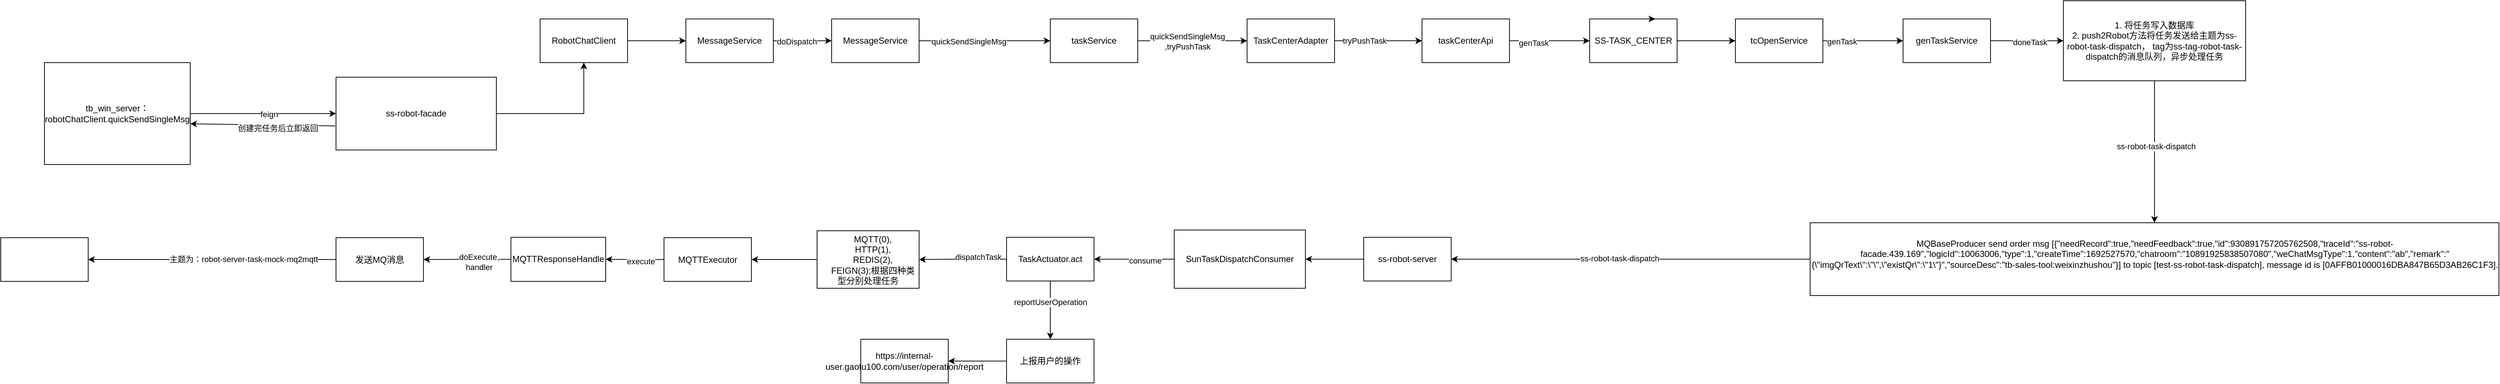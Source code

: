 <mxfile version="21.6.8" type="github">
  <diagram name="第 1 页" id="J8AwHqCBefN4a8W1EPn6">
    <mxGraphModel dx="1674" dy="799" grid="1" gridSize="10" guides="1" tooltips="1" connect="1" arrows="1" fold="1" page="1" pageScale="1" pageWidth="1169" pageHeight="827" math="0" shadow="0">
      <root>
        <mxCell id="0" />
        <mxCell id="1" parent="0" />
        <mxCell id="CwKObZl5wt-i1WYEYqwP-4" value="" style="edgeStyle=orthogonalEdgeStyle;rounded=0;orthogonalLoop=1;jettySize=auto;html=1;" edge="1" parent="1" source="CwKObZl5wt-i1WYEYqwP-1" target="CwKObZl5wt-i1WYEYqwP-3">
          <mxGeometry relative="1" as="geometry" />
        </mxCell>
        <mxCell id="CwKObZl5wt-i1WYEYqwP-5" value="feign" style="edgeLabel;html=1;align=center;verticalAlign=middle;resizable=0;points=[];" vertex="1" connectable="0" parent="CwKObZl5wt-i1WYEYqwP-4">
          <mxGeometry x="0.075" y="-1" relative="1" as="geometry">
            <mxPoint as="offset" />
          </mxGeometry>
        </mxCell>
        <mxCell id="CwKObZl5wt-i1WYEYqwP-1" value="tb_win_server：robotChatClient.quickSendSingleMsg" style="rounded=0;whiteSpace=wrap;html=1;" vertex="1" parent="1">
          <mxGeometry x="80" y="110" width="200" height="140" as="geometry" />
        </mxCell>
        <mxCell id="CwKObZl5wt-i1WYEYqwP-13" value="" style="edgeStyle=orthogonalEdgeStyle;rounded=0;orthogonalLoop=1;jettySize=auto;html=1;" edge="1" parent="1" source="CwKObZl5wt-i1WYEYqwP-3" target="CwKObZl5wt-i1WYEYqwP-12">
          <mxGeometry relative="1" as="geometry" />
        </mxCell>
        <mxCell id="CwKObZl5wt-i1WYEYqwP-3" value="ss-robot-facade" style="whiteSpace=wrap;html=1;rounded=0;" vertex="1" parent="1">
          <mxGeometry x="480" y="130" width="220" height="100" as="geometry" />
        </mxCell>
        <mxCell id="CwKObZl5wt-i1WYEYqwP-8" value="" style="endArrow=classic;html=1;rounded=0;entryX=1.01;entryY=0.6;entryDx=0;entryDy=0;entryPerimeter=0;exitX=-0.005;exitY=0.67;exitDx=0;exitDy=0;exitPerimeter=0;" edge="1" parent="1" source="CwKObZl5wt-i1WYEYqwP-3">
          <mxGeometry width="50" height="50" relative="1" as="geometry">
            <mxPoint x="410" y="194" as="sourcePoint" />
            <mxPoint x="280" y="194" as="targetPoint" />
          </mxGeometry>
        </mxCell>
        <mxCell id="CwKObZl5wt-i1WYEYqwP-9" value="创建完任务后立即返回" style="edgeLabel;html=1;align=center;verticalAlign=middle;resizable=0;points=[];" vertex="1" connectable="0" parent="CwKObZl5wt-i1WYEYqwP-8">
          <mxGeometry x="-0.2" y="4" relative="1" as="geometry">
            <mxPoint as="offset" />
          </mxGeometry>
        </mxCell>
        <mxCell id="CwKObZl5wt-i1WYEYqwP-15" value="" style="edgeStyle=orthogonalEdgeStyle;rounded=0;orthogonalLoop=1;jettySize=auto;html=1;" edge="1" parent="1" source="CwKObZl5wt-i1WYEYqwP-12" target="CwKObZl5wt-i1WYEYqwP-14">
          <mxGeometry relative="1" as="geometry" />
        </mxCell>
        <mxCell id="CwKObZl5wt-i1WYEYqwP-12" value="RobotChatClient" style="whiteSpace=wrap;html=1;rounded=0;" vertex="1" parent="1">
          <mxGeometry x="760" y="50" width="120" height="60" as="geometry" />
        </mxCell>
        <mxCell id="CwKObZl5wt-i1WYEYqwP-17" value="" style="edgeStyle=orthogonalEdgeStyle;rounded=0;orthogonalLoop=1;jettySize=auto;html=1;" edge="1" parent="1" source="CwKObZl5wt-i1WYEYqwP-14" target="CwKObZl5wt-i1WYEYqwP-16">
          <mxGeometry relative="1" as="geometry" />
        </mxCell>
        <mxCell id="CwKObZl5wt-i1WYEYqwP-18" value="doDispatch" style="edgeLabel;html=1;align=center;verticalAlign=middle;resizable=0;points=[];" vertex="1" connectable="0" parent="CwKObZl5wt-i1WYEYqwP-17">
          <mxGeometry x="-0.2" y="-1" relative="1" as="geometry">
            <mxPoint as="offset" />
          </mxGeometry>
        </mxCell>
        <mxCell id="CwKObZl5wt-i1WYEYqwP-14" value="MessageService" style="whiteSpace=wrap;html=1;rounded=0;" vertex="1" parent="1">
          <mxGeometry x="960" y="50" width="120" height="60" as="geometry" />
        </mxCell>
        <mxCell id="CwKObZl5wt-i1WYEYqwP-20" value="" style="edgeStyle=orthogonalEdgeStyle;rounded=0;orthogonalLoop=1;jettySize=auto;html=1;" edge="1" parent="1" source="CwKObZl5wt-i1WYEYqwP-16" target="CwKObZl5wt-i1WYEYqwP-19">
          <mxGeometry relative="1" as="geometry" />
        </mxCell>
        <mxCell id="CwKObZl5wt-i1WYEYqwP-21" value="quickSendSingleMsg" style="edgeLabel;html=1;align=center;verticalAlign=middle;resizable=0;points=[];" vertex="1" connectable="0" parent="CwKObZl5wt-i1WYEYqwP-20">
          <mxGeometry x="-0.25" y="-1" relative="1" as="geometry">
            <mxPoint as="offset" />
          </mxGeometry>
        </mxCell>
        <mxCell id="CwKObZl5wt-i1WYEYqwP-16" value="MessageService" style="whiteSpace=wrap;html=1;rounded=0;" vertex="1" parent="1">
          <mxGeometry x="1160" y="50" width="120" height="60" as="geometry" />
        </mxCell>
        <mxCell id="CwKObZl5wt-i1WYEYqwP-23" value="" style="edgeStyle=orthogonalEdgeStyle;rounded=0;orthogonalLoop=1;jettySize=auto;html=1;" edge="1" parent="1" source="CwKObZl5wt-i1WYEYqwP-19" target="CwKObZl5wt-i1WYEYqwP-22">
          <mxGeometry relative="1" as="geometry" />
        </mxCell>
        <mxCell id="CwKObZl5wt-i1WYEYqwP-24" value="quickSendSingleMsg&lt;br&gt;,tryPushTask" style="edgeLabel;html=1;align=center;verticalAlign=middle;resizable=0;points=[];" vertex="1" connectable="0" parent="CwKObZl5wt-i1WYEYqwP-23">
          <mxGeometry x="-0.1" y="-1" relative="1" as="geometry">
            <mxPoint as="offset" />
          </mxGeometry>
        </mxCell>
        <mxCell id="CwKObZl5wt-i1WYEYqwP-19" value="taskService" style="whiteSpace=wrap;html=1;rounded=0;" vertex="1" parent="1">
          <mxGeometry x="1460" y="50" width="120" height="60" as="geometry" />
        </mxCell>
        <mxCell id="CwKObZl5wt-i1WYEYqwP-28" value="" style="edgeStyle=orthogonalEdgeStyle;rounded=0;orthogonalLoop=1;jettySize=auto;html=1;" edge="1" parent="1" source="CwKObZl5wt-i1WYEYqwP-22" target="CwKObZl5wt-i1WYEYqwP-27">
          <mxGeometry relative="1" as="geometry" />
        </mxCell>
        <mxCell id="CwKObZl5wt-i1WYEYqwP-29" value="tryPushTask" style="edgeLabel;html=1;align=center;verticalAlign=middle;resizable=0;points=[];" vertex="1" connectable="0" parent="CwKObZl5wt-i1WYEYqwP-28">
          <mxGeometry x="-0.325" relative="1" as="geometry">
            <mxPoint as="offset" />
          </mxGeometry>
        </mxCell>
        <mxCell id="CwKObZl5wt-i1WYEYqwP-22" value="TaskCenterAdapter" style="whiteSpace=wrap;html=1;rounded=0;" vertex="1" parent="1">
          <mxGeometry x="1730" y="50" width="120" height="60" as="geometry" />
        </mxCell>
        <mxCell id="CwKObZl5wt-i1WYEYqwP-31" value="" style="edgeStyle=orthogonalEdgeStyle;rounded=0;orthogonalLoop=1;jettySize=auto;html=1;" edge="1" parent="1" source="CwKObZl5wt-i1WYEYqwP-27" target="CwKObZl5wt-i1WYEYqwP-30">
          <mxGeometry relative="1" as="geometry" />
        </mxCell>
        <mxCell id="CwKObZl5wt-i1WYEYqwP-32" value="genTask" style="edgeLabel;html=1;align=center;verticalAlign=middle;resizable=0;points=[];" vertex="1" connectable="0" parent="CwKObZl5wt-i1WYEYqwP-31">
          <mxGeometry x="-0.4" y="-3" relative="1" as="geometry">
            <mxPoint as="offset" />
          </mxGeometry>
        </mxCell>
        <mxCell id="CwKObZl5wt-i1WYEYqwP-27" value="taskCenterApi" style="whiteSpace=wrap;html=1;rounded=0;" vertex="1" parent="1">
          <mxGeometry x="1970" y="50" width="120" height="60" as="geometry" />
        </mxCell>
        <mxCell id="CwKObZl5wt-i1WYEYqwP-35" value="" style="edgeStyle=orthogonalEdgeStyle;rounded=0;orthogonalLoop=1;jettySize=auto;html=1;" edge="1" parent="1" source="CwKObZl5wt-i1WYEYqwP-30" target="CwKObZl5wt-i1WYEYqwP-34">
          <mxGeometry relative="1" as="geometry" />
        </mxCell>
        <mxCell id="CwKObZl5wt-i1WYEYqwP-30" value="SS-TASK_CENTER" style="whiteSpace=wrap;html=1;rounded=0;" vertex="1" parent="1">
          <mxGeometry x="2200" y="50" width="120" height="60" as="geometry" />
        </mxCell>
        <mxCell id="CwKObZl5wt-i1WYEYqwP-33" style="edgeStyle=orthogonalEdgeStyle;rounded=0;orthogonalLoop=1;jettySize=auto;html=1;exitX=0.5;exitY=0;exitDx=0;exitDy=0;entryX=0.75;entryY=0;entryDx=0;entryDy=0;" edge="1" parent="1" source="CwKObZl5wt-i1WYEYqwP-30" target="CwKObZl5wt-i1WYEYqwP-30">
          <mxGeometry relative="1" as="geometry" />
        </mxCell>
        <mxCell id="CwKObZl5wt-i1WYEYqwP-37" value="" style="edgeStyle=orthogonalEdgeStyle;rounded=0;orthogonalLoop=1;jettySize=auto;html=1;" edge="1" parent="1" source="CwKObZl5wt-i1WYEYqwP-34" target="CwKObZl5wt-i1WYEYqwP-36">
          <mxGeometry relative="1" as="geometry" />
        </mxCell>
        <mxCell id="CwKObZl5wt-i1WYEYqwP-38" value="genTask" style="edgeLabel;html=1;align=center;verticalAlign=middle;resizable=0;points=[];" vertex="1" connectable="0" parent="CwKObZl5wt-i1WYEYqwP-37">
          <mxGeometry x="-0.525" y="-1" relative="1" as="geometry">
            <mxPoint as="offset" />
          </mxGeometry>
        </mxCell>
        <mxCell id="CwKObZl5wt-i1WYEYqwP-34" value="tcOpenService" style="whiteSpace=wrap;html=1;rounded=0;" vertex="1" parent="1">
          <mxGeometry x="2400" y="50" width="120" height="60" as="geometry" />
        </mxCell>
        <mxCell id="CwKObZl5wt-i1WYEYqwP-40" value="" style="edgeStyle=orthogonalEdgeStyle;rounded=0;orthogonalLoop=1;jettySize=auto;html=1;" edge="1" parent="1" source="CwKObZl5wt-i1WYEYqwP-36" target="CwKObZl5wt-i1WYEYqwP-39">
          <mxGeometry relative="1" as="geometry" />
        </mxCell>
        <mxCell id="CwKObZl5wt-i1WYEYqwP-41" value="doneTask" style="edgeLabel;html=1;align=center;verticalAlign=middle;resizable=0;points=[];" vertex="1" connectable="0" parent="CwKObZl5wt-i1WYEYqwP-40">
          <mxGeometry x="0.075" y="-2" relative="1" as="geometry">
            <mxPoint as="offset" />
          </mxGeometry>
        </mxCell>
        <mxCell id="CwKObZl5wt-i1WYEYqwP-36" value="genTaskService" style="whiteSpace=wrap;html=1;rounded=0;" vertex="1" parent="1">
          <mxGeometry x="2630" y="50" width="120" height="60" as="geometry" />
        </mxCell>
        <mxCell id="CwKObZl5wt-i1WYEYqwP-43" value="" style="edgeStyle=orthogonalEdgeStyle;rounded=0;orthogonalLoop=1;jettySize=auto;html=1;" edge="1" parent="1" source="CwKObZl5wt-i1WYEYqwP-39" target="CwKObZl5wt-i1WYEYqwP-42">
          <mxGeometry relative="1" as="geometry" />
        </mxCell>
        <mxCell id="CwKObZl5wt-i1WYEYqwP-44" value="ss-robot-task-dispatch" style="edgeLabel;html=1;align=center;verticalAlign=middle;resizable=0;points=[];" vertex="1" connectable="0" parent="CwKObZl5wt-i1WYEYqwP-43">
          <mxGeometry x="-0.077" y="2" relative="1" as="geometry">
            <mxPoint as="offset" />
          </mxGeometry>
        </mxCell>
        <mxCell id="CwKObZl5wt-i1WYEYqwP-39" value="1. 将任务写入数据库&lt;br&gt;2.&amp;nbsp;push2Robot方法将任务发送给主题为ss-robot-task-dispatch， tag为ss-tag-robot-task-dispatch的消息队列，异步处理任务" style="whiteSpace=wrap;html=1;rounded=0;" vertex="1" parent="1">
          <mxGeometry x="2850" y="25" width="250" height="110" as="geometry" />
        </mxCell>
        <mxCell id="CwKObZl5wt-i1WYEYqwP-46" value="" style="edgeStyle=orthogonalEdgeStyle;rounded=0;orthogonalLoop=1;jettySize=auto;html=1;" edge="1" parent="1" source="CwKObZl5wt-i1WYEYqwP-42" target="CwKObZl5wt-i1WYEYqwP-45">
          <mxGeometry relative="1" as="geometry" />
        </mxCell>
        <mxCell id="CwKObZl5wt-i1WYEYqwP-49" value="ss-robot-task-dispatch" style="edgeLabel;html=1;align=center;verticalAlign=middle;resizable=0;points=[];" vertex="1" connectable="0" parent="CwKObZl5wt-i1WYEYqwP-46">
          <mxGeometry x="0.062" y="-1" relative="1" as="geometry">
            <mxPoint as="offset" />
          </mxGeometry>
        </mxCell>
        <mxCell id="CwKObZl5wt-i1WYEYqwP-42" value="&lt;div&gt;MQBaseProducer send order msg [{&quot;needRecord&quot;:true,&quot;needFeedback&quot;:true,&quot;id&quot;:930891757205762508,&quot;traceId&quot;:&quot;ss-robot-facade.439.169&quot;,&quot;logicId&quot;:10063006,&quot;type&quot;:1,&quot;createTime&quot;:1692527570,&quot;chatroom&quot;:&quot;10891925838507080&quot;,&quot;weChatMsgType&quot;:1,&quot;content&quot;:&quot;ab&quot;,&quot;remark&quot;:&quot;{\&quot;imgQrText\&quot;:\&quot;\&quot;,\&quot;existQr\&quot;:\&quot;1\&quot;}&quot;,&quot;sourceDesc&quot;:&quot;tb-sales-tool:weixinzhushou&quot;}] to topic [test-ss-robot-task-dispatch], message id is [0AFFB01000016DBA847B65D3AB26C1F3].&lt;/div&gt;&lt;div&gt;&lt;br&gt;&lt;/div&gt;" style="whiteSpace=wrap;html=1;rounded=0;" vertex="1" parent="1">
          <mxGeometry x="2502.5" y="330" width="945" height="100" as="geometry" />
        </mxCell>
        <mxCell id="CwKObZl5wt-i1WYEYqwP-48" value="" style="edgeStyle=orthogonalEdgeStyle;rounded=0;orthogonalLoop=1;jettySize=auto;html=1;" edge="1" parent="1" source="CwKObZl5wt-i1WYEYqwP-45" target="CwKObZl5wt-i1WYEYqwP-47">
          <mxGeometry relative="1" as="geometry" />
        </mxCell>
        <mxCell id="CwKObZl5wt-i1WYEYqwP-45" value="ss-robot-server" style="whiteSpace=wrap;html=1;rounded=0;" vertex="1" parent="1">
          <mxGeometry x="1890" y="350" width="120" height="60" as="geometry" />
        </mxCell>
        <mxCell id="CwKObZl5wt-i1WYEYqwP-51" value="" style="edgeStyle=orthogonalEdgeStyle;rounded=0;orthogonalLoop=1;jettySize=auto;html=1;" edge="1" parent="1" source="CwKObZl5wt-i1WYEYqwP-47" target="CwKObZl5wt-i1WYEYqwP-50">
          <mxGeometry relative="1" as="geometry" />
        </mxCell>
        <mxCell id="CwKObZl5wt-i1WYEYqwP-52" value="consume" style="edgeLabel;html=1;align=center;verticalAlign=middle;resizable=0;points=[];" vertex="1" connectable="0" parent="CwKObZl5wt-i1WYEYqwP-51">
          <mxGeometry x="-0.273" y="2" relative="1" as="geometry">
            <mxPoint as="offset" />
          </mxGeometry>
        </mxCell>
        <mxCell id="CwKObZl5wt-i1WYEYqwP-47" value="SunTaskDispatchConsumer" style="whiteSpace=wrap;html=1;rounded=0;" vertex="1" parent="1">
          <mxGeometry x="1630" y="340" width="180" height="80" as="geometry" />
        </mxCell>
        <mxCell id="CwKObZl5wt-i1WYEYqwP-54" value="" style="edgeStyle=orthogonalEdgeStyle;rounded=0;orthogonalLoop=1;jettySize=auto;html=1;" edge="1" parent="1" source="CwKObZl5wt-i1WYEYqwP-50" target="CwKObZl5wt-i1WYEYqwP-53">
          <mxGeometry relative="1" as="geometry" />
        </mxCell>
        <mxCell id="CwKObZl5wt-i1WYEYqwP-55" value="dispatchTask" style="edgeLabel;html=1;align=center;verticalAlign=middle;resizable=0;points=[];" vertex="1" connectable="0" parent="CwKObZl5wt-i1WYEYqwP-54">
          <mxGeometry x="-0.35" y="-3" relative="1" as="geometry">
            <mxPoint as="offset" />
          </mxGeometry>
        </mxCell>
        <mxCell id="CwKObZl5wt-i1WYEYqwP-65" value="" style="edgeStyle=orthogonalEdgeStyle;rounded=0;orthogonalLoop=1;jettySize=auto;html=1;" edge="1" parent="1" source="CwKObZl5wt-i1WYEYqwP-50" target="CwKObZl5wt-i1WYEYqwP-64">
          <mxGeometry relative="1" as="geometry" />
        </mxCell>
        <mxCell id="CwKObZl5wt-i1WYEYqwP-66" value="reportUserOperation" style="edgeLabel;html=1;align=center;verticalAlign=middle;resizable=0;points=[];" vertex="1" connectable="0" parent="CwKObZl5wt-i1WYEYqwP-65">
          <mxGeometry x="-0.275" relative="1" as="geometry">
            <mxPoint as="offset" />
          </mxGeometry>
        </mxCell>
        <mxCell id="CwKObZl5wt-i1WYEYqwP-50" value="TaskActuator.act" style="whiteSpace=wrap;html=1;rounded=0;" vertex="1" parent="1">
          <mxGeometry x="1400" y="350" width="120" height="60" as="geometry" />
        </mxCell>
        <mxCell id="CwKObZl5wt-i1WYEYqwP-57" value="" style="edgeStyle=orthogonalEdgeStyle;rounded=0;orthogonalLoop=1;jettySize=auto;html=1;" edge="1" parent="1" source="CwKObZl5wt-i1WYEYqwP-53" target="CwKObZl5wt-i1WYEYqwP-56">
          <mxGeometry relative="1" as="geometry" />
        </mxCell>
        <mxCell id="CwKObZl5wt-i1WYEYqwP-53" value="&lt;div&gt;&amp;nbsp; &amp;nbsp; MQTT(0),&lt;/div&gt;&lt;div&gt;&amp;nbsp; &amp;nbsp; HTTP(1),&lt;/div&gt;&lt;div&gt;&amp;nbsp; &amp;nbsp; REDIS(2),&lt;/div&gt;&lt;div&gt;&amp;nbsp; &amp;nbsp; FEIGN(3);根据四种类型分别处理任务&lt;/div&gt;" style="whiteSpace=wrap;html=1;rounded=0;" vertex="1" parent="1">
          <mxGeometry x="1140" y="341" width="140" height="79" as="geometry" />
        </mxCell>
        <mxCell id="CwKObZl5wt-i1WYEYqwP-59" value="" style="edgeStyle=orthogonalEdgeStyle;rounded=0;orthogonalLoop=1;jettySize=auto;html=1;" edge="1" parent="1" source="CwKObZl5wt-i1WYEYqwP-56" target="CwKObZl5wt-i1WYEYqwP-58">
          <mxGeometry relative="1" as="geometry" />
        </mxCell>
        <mxCell id="CwKObZl5wt-i1WYEYqwP-60" value="execute" style="edgeLabel;html=1;align=center;verticalAlign=middle;resizable=0;points=[];" vertex="1" connectable="0" parent="CwKObZl5wt-i1WYEYqwP-59">
          <mxGeometry x="-0.2" y="2" relative="1" as="geometry">
            <mxPoint as="offset" />
          </mxGeometry>
        </mxCell>
        <mxCell id="CwKObZl5wt-i1WYEYqwP-56" value="MQTTExecutor" style="whiteSpace=wrap;html=1;rounded=0;" vertex="1" parent="1">
          <mxGeometry x="930" y="350.5" width="120" height="60" as="geometry" />
        </mxCell>
        <mxCell id="CwKObZl5wt-i1WYEYqwP-62" value="" style="edgeStyle=orthogonalEdgeStyle;rounded=0;orthogonalLoop=1;jettySize=auto;html=1;" edge="1" parent="1" source="CwKObZl5wt-i1WYEYqwP-58" target="CwKObZl5wt-i1WYEYqwP-61">
          <mxGeometry relative="1" as="geometry" />
        </mxCell>
        <mxCell id="CwKObZl5wt-i1WYEYqwP-63" value="doExecute,&lt;br&gt;handler" style="edgeLabel;html=1;align=center;verticalAlign=middle;resizable=0;points=[];" vertex="1" connectable="0" parent="CwKObZl5wt-i1WYEYqwP-62">
          <mxGeometry x="-0.259" y="3" relative="1" as="geometry">
            <mxPoint as="offset" />
          </mxGeometry>
        </mxCell>
        <mxCell id="CwKObZl5wt-i1WYEYqwP-58" value="MQTTResponseHandle" style="whiteSpace=wrap;html=1;rounded=0;" vertex="1" parent="1">
          <mxGeometry x="720" y="350" width="130" height="60.5" as="geometry" />
        </mxCell>
        <mxCell id="CwKObZl5wt-i1WYEYqwP-70" value="" style="edgeStyle=orthogonalEdgeStyle;rounded=0;orthogonalLoop=1;jettySize=auto;html=1;" edge="1" parent="1" source="CwKObZl5wt-i1WYEYqwP-61" target="CwKObZl5wt-i1WYEYqwP-69">
          <mxGeometry relative="1" as="geometry" />
        </mxCell>
        <mxCell id="CwKObZl5wt-i1WYEYqwP-71" value="主题为：robot-server-task-mock-mq2mqtt" style="edgeLabel;html=1;align=center;verticalAlign=middle;resizable=0;points=[];" vertex="1" connectable="0" parent="CwKObZl5wt-i1WYEYqwP-70">
          <mxGeometry x="-0.25" y="-1" relative="1" as="geometry">
            <mxPoint as="offset" />
          </mxGeometry>
        </mxCell>
        <mxCell id="CwKObZl5wt-i1WYEYqwP-61" value="发送MQ消息" style="whiteSpace=wrap;html=1;rounded=0;" vertex="1" parent="1">
          <mxGeometry x="480" y="350.5" width="120" height="60" as="geometry" />
        </mxCell>
        <mxCell id="CwKObZl5wt-i1WYEYqwP-68" value="" style="edgeStyle=orthogonalEdgeStyle;rounded=0;orthogonalLoop=1;jettySize=auto;html=1;" edge="1" parent="1" source="CwKObZl5wt-i1WYEYqwP-64" target="CwKObZl5wt-i1WYEYqwP-67">
          <mxGeometry relative="1" as="geometry" />
        </mxCell>
        <mxCell id="CwKObZl5wt-i1WYEYqwP-64" value="上报用户的操作" style="whiteSpace=wrap;html=1;rounded=0;" vertex="1" parent="1">
          <mxGeometry x="1400" y="490" width="120" height="60" as="geometry" />
        </mxCell>
        <mxCell id="CwKObZl5wt-i1WYEYqwP-67" value="https://internal-user.gaotu100.com/user/operation/report" style="whiteSpace=wrap;html=1;rounded=0;" vertex="1" parent="1">
          <mxGeometry x="1200" y="490" width="120" height="60" as="geometry" />
        </mxCell>
        <mxCell id="CwKObZl5wt-i1WYEYqwP-69" value="" style="whiteSpace=wrap;html=1;rounded=0;" vertex="1" parent="1">
          <mxGeometry x="20" y="350.5" width="120" height="60" as="geometry" />
        </mxCell>
      </root>
    </mxGraphModel>
  </diagram>
</mxfile>
